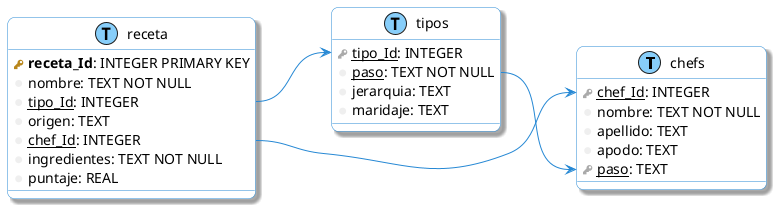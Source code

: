@startuml

left to right direction
skinparam roundcorner 15
skinparam shadowing true
skinparam handwritten false
skinparam class {
    BackgroundColor white
    ArrowColor #2688d4
    BorderColor #2688d4
}

!define table(x) entity x << (T, LightSkyBlue) >>
!define primary_key(x) <b><color:#b8861b><&key></color> x</b>
!define foreign_key(x) <color:#aaaaaa><&key></color> <u>x</u>
!define column(x) <color:#efefef><&media-record></color> x
!define column_fk(x) <color:#efefef><&media-record></color> <u>x</u>

table( chefs ) {
  foreign_key( chef_Id ): INTEGER
  column( nombre ): TEXT NOT NULL
  column( apellido ): TEXT
  column( apodo ): TEXT
  foreign_key( paso ): TEXT
}

table( receta ) {
  primary_key( receta_Id ): INTEGER PRIMARY KEY
  column( nombre ): TEXT NOT NULL
  column_fk( tipo_Id ): INTEGER
  column( origen ): TEXT
  column_fk( chef_Id ): INTEGER
  column( ingredientes ): TEXT NOT NULL
  column( puntaje ): REAL
}

table( tipos ) {
  foreign_key( tipo_Id ): INTEGER
  column_fk( paso ): TEXT NOT NULL
  column( jerarquia ): TEXT
  column( maridaje ): TEXT
}

receta::chef_Id --> chefs::chef_Id
tipos::paso --> chefs::paso
receta::tipo_Id --> tipos::tipo_Id

@enduml